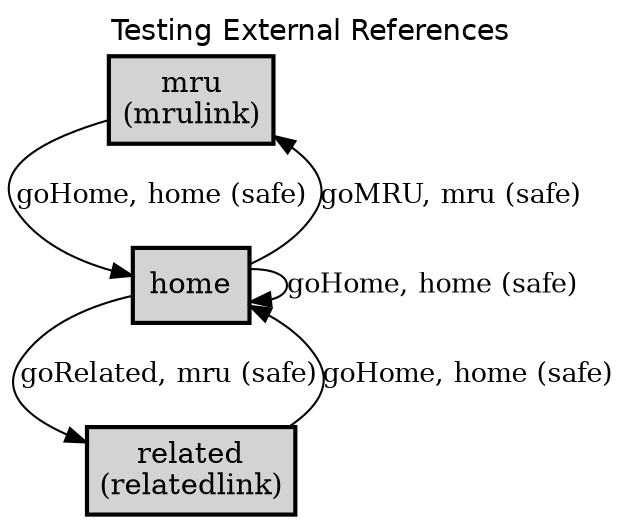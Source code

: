 digraph application_state_diagram {
  graph [
    labelloc="t";
    fontname="Helvetica"
    label="Testing External References";
    URL="index.html" target="_parent"
  ];
  node [shape = box, style = "bold,filled" fillcolor="lightgray"];

    mru [margin=0.02, label=<<table cellspacing="0" cellpadding="5" border="0"><tr><td>mru<br />(mrulink)<br /></td></tr></table>>,shape=box URL="docs/semantic.mru.html" target="_parent"]
    related [margin=0.02, label=<<table cellspacing="0" cellpadding="5" border="0"><tr><td>related<br />(relatedlink)<br /></td></tr></table>>,shape=box URL="docs/semantic.related.html" target="_parent"]

    home -> home [label = "goHome, home (safe)" URL="docs/safe.goHome.html" target="_parent" fontsize=13];
    home -> mru [label = "goMRU, mru (safe)" URL="docs/safe.goMRU.html" target="_parent" fontsize=13];
    home -> related [label = "goRelated, mru (safe)" URL="docs/safe.goRelated.html" target="_parent" fontsize=13];
    mru -> home [label = "goHome, home (safe)" URL="docs/safe.goHome.html" target="_parent" fontsize=13];
    related -> home [label = "goHome, home (safe)" URL="docs/safe.goHome.html" target="_parent" fontsize=13];

    home [URL="docs/semantic.home.html" target="_parent"]

}